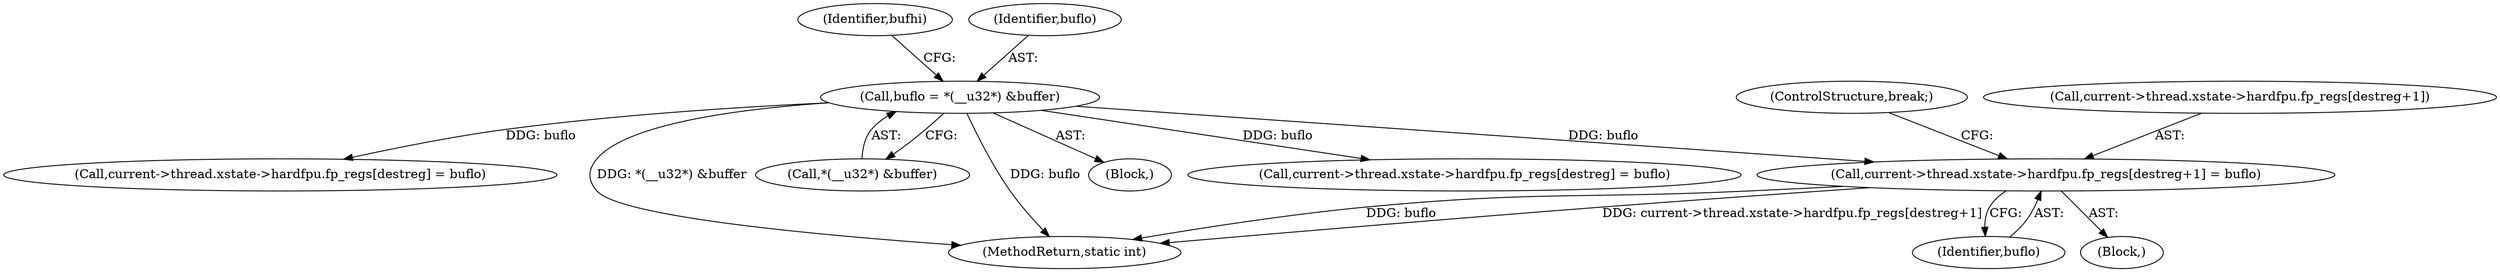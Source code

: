 digraph "0_linux_a8b0ca17b80e92faab46ee7179ba9e99ccb61233_24@API" {
"1000279" [label="(Call,current->thread.xstate->hardfpu.fp_regs[destreg+1] = buflo)"];
"1000198" [label="(Call,buflo = *(__u32*) &buffer)"];
"1000294" [label="(ControlStructure,break;)"];
"1000206" [label="(Identifier,bufhi)"];
"1000199" [label="(Identifier,buflo)"];
"1000218" [label="(Call,current->thread.xstate->hardfpu.fp_regs[destreg] = buflo)"];
"1000280" [label="(Call,current->thread.xstate->hardfpu.fp_regs[destreg+1])"];
"1000200" [label="(Call,*(__u32*) &buffer)"];
"1000236" [label="(Call,current->thread.xstate->hardfpu.fp_regs[destreg] = buflo)"];
"1000198" [label="(Call,buflo = *(__u32*) &buffer)"];
"1000279" [label="(Call,current->thread.xstate->hardfpu.fp_regs[destreg+1] = buflo)"];
"1000265" [label="(Block,)"];
"1000316" [label="(MethodReturn,static int)"];
"1000145" [label="(Block,)"];
"1000293" [label="(Identifier,buflo)"];
"1000279" -> "1000265"  [label="AST: "];
"1000279" -> "1000293"  [label="CFG: "];
"1000280" -> "1000279"  [label="AST: "];
"1000293" -> "1000279"  [label="AST: "];
"1000294" -> "1000279"  [label="CFG: "];
"1000279" -> "1000316"  [label="DDG: current->thread.xstate->hardfpu.fp_regs[destreg+1]"];
"1000279" -> "1000316"  [label="DDG: buflo"];
"1000198" -> "1000279"  [label="DDG: buflo"];
"1000198" -> "1000145"  [label="AST: "];
"1000198" -> "1000200"  [label="CFG: "];
"1000199" -> "1000198"  [label="AST: "];
"1000200" -> "1000198"  [label="AST: "];
"1000206" -> "1000198"  [label="CFG: "];
"1000198" -> "1000316"  [label="DDG: *(__u32*) &buffer"];
"1000198" -> "1000316"  [label="DDG: buflo"];
"1000198" -> "1000218"  [label="DDG: buflo"];
"1000198" -> "1000236"  [label="DDG: buflo"];
}

